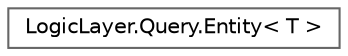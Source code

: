 digraph "Graphical Class Hierarchy"
{
 // LATEX_PDF_SIZE
  bgcolor="transparent";
  edge [fontname=Helvetica,fontsize=10,labelfontname=Helvetica,labelfontsize=10];
  node [fontname=Helvetica,fontsize=10,shape=box,height=0.2,width=0.4];
  rankdir="LR";
  Node0 [id="Node000000",label="LogicLayer.Query.Entity\< T \>",height=0.2,width=0.4,color="grey40", fillcolor="white", style="filled",URL="$class_logic_layer_1_1_query_1_1_entity.html",tooltip=" "];
}
